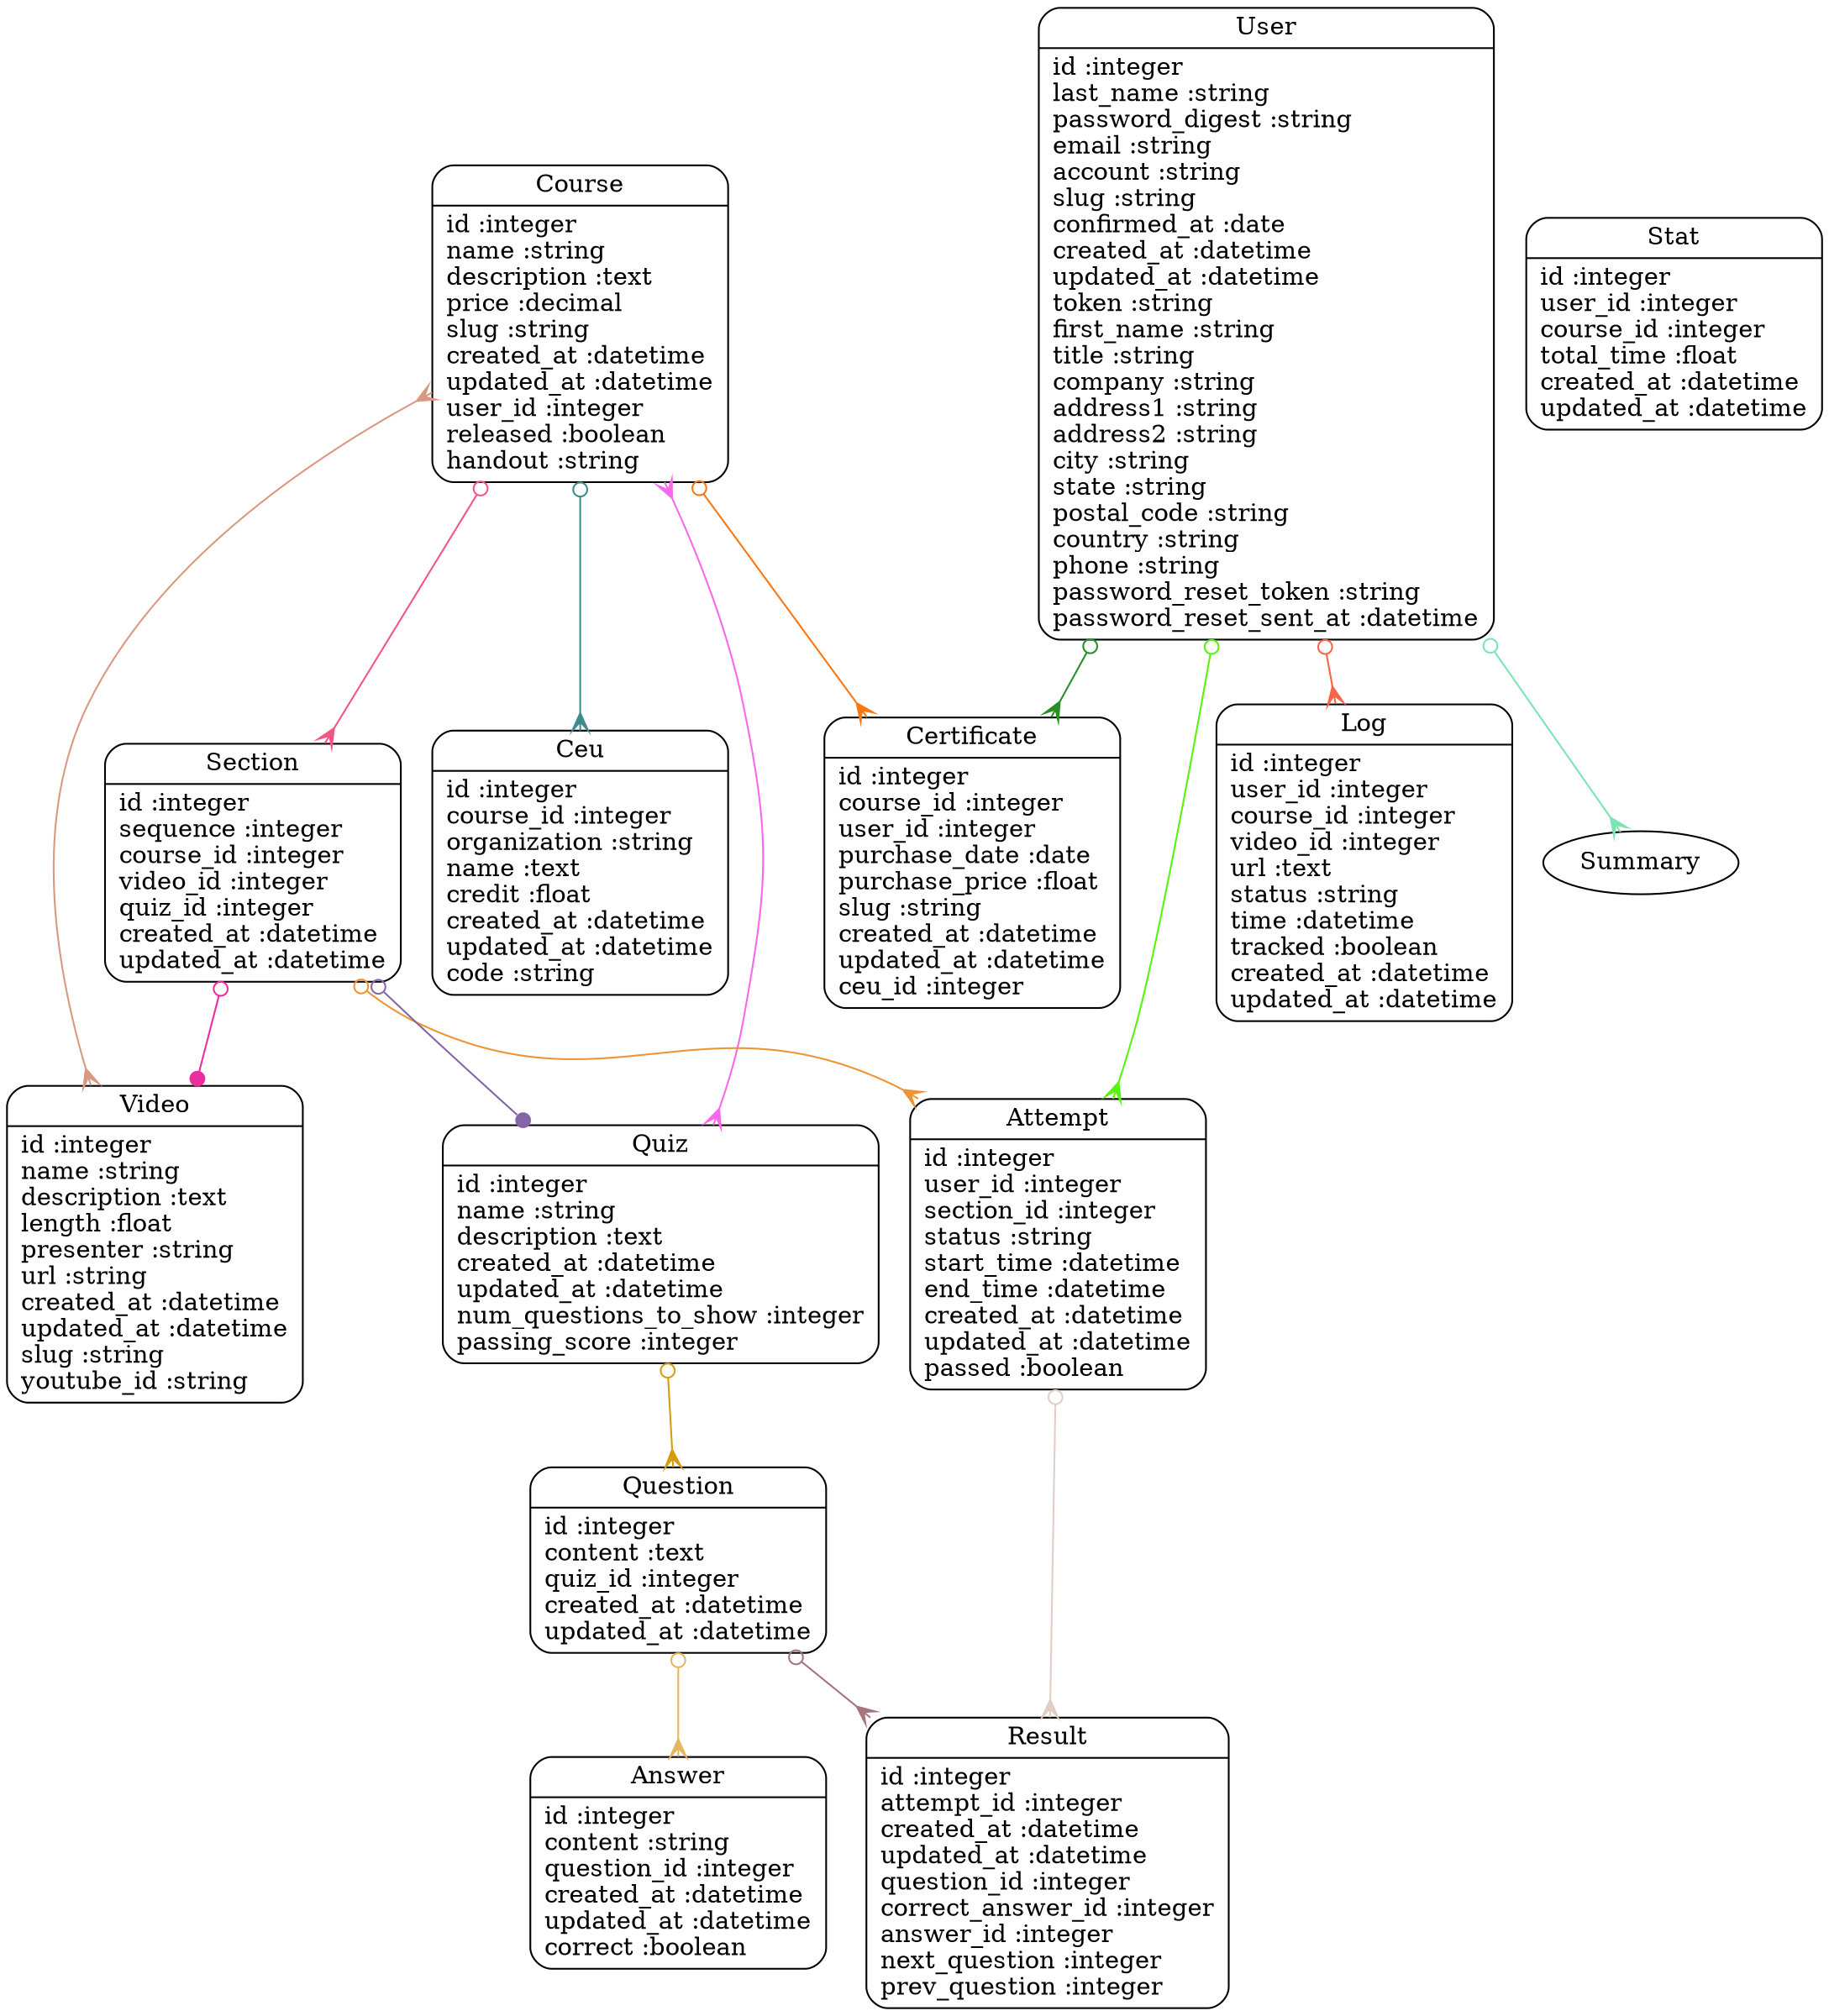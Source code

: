 digraph models_diagram {
	graph[overlap=false, splines=true]
	"Answer" [shape=Mrecord, label="{Answer|id :integer\lcontent :string\lquestion_id :integer\lcreated_at :datetime\lupdated_at :datetime\lcorrect :boolean\l}"]
	"Attempt" [shape=Mrecord, label="{Attempt|id :integer\luser_id :integer\lsection_id :integer\lstatus :string\lstart_time :datetime\lend_time :datetime\lcreated_at :datetime\lupdated_at :datetime\lpassed :boolean\l}"]
	"Certificate" [shape=Mrecord, label="{Certificate|id :integer\lcourse_id :integer\luser_id :integer\lpurchase_date :date\lpurchase_price :float\lslug :string\lcreated_at :datetime\lupdated_at :datetime\lceu_id :integer\l}"]
	"Ceu" [shape=Mrecord, label="{Ceu|id :integer\lcourse_id :integer\lorganization :string\lname :text\lcredit :float\lcreated_at :datetime\lupdated_at :datetime\lcode :string\l}"]
	"Course" [shape=Mrecord, label="{Course|id :integer\lname :string\ldescription :text\lprice :decimal\lslug :string\lcreated_at :datetime\lupdated_at :datetime\luser_id :integer\lreleased :boolean\lhandout :string\l}"]
	"Log" [shape=Mrecord, label="{Log|id :integer\luser_id :integer\lcourse_id :integer\lvideo_id :integer\lurl :text\lstatus :string\ltime :datetime\ltracked :boolean\lcreated_at :datetime\lupdated_at :datetime\l}"]
	"Question" [shape=Mrecord, label="{Question|id :integer\lcontent :text\lquiz_id :integer\lcreated_at :datetime\lupdated_at :datetime\l}"]
	"Quiz" [shape=Mrecord, label="{Quiz|id :integer\lname :string\ldescription :text\lcreated_at :datetime\lupdated_at :datetime\lnum_questions_to_show :integer\lpassing_score :integer\l}"]
	"Result" [shape=Mrecord, label="{Result|id :integer\lattempt_id :integer\lcreated_at :datetime\lupdated_at :datetime\lquestion_id :integer\lcorrect_answer_id :integer\lanswer_id :integer\lnext_question :integer\lprev_question :integer\l}"]
	"Section" [shape=Mrecord, label="{Section|id :integer\lsequence :integer\lcourse_id :integer\lvideo_id :integer\lquiz_id :integer\lcreated_at :datetime\lupdated_at :datetime\l}"]
	"Stat" [shape=Mrecord, label="{Stat|id :integer\luser_id :integer\lcourse_id :integer\ltotal_time :float\lcreated_at :datetime\lupdated_at :datetime\l}"]
	"User" [shape=Mrecord, label="{User|id :integer\llast_name :string\lpassword_digest :string\lemail :string\laccount :string\lslug :string\lconfirmed_at :date\lcreated_at :datetime\lupdated_at :datetime\ltoken :string\lfirst_name :string\ltitle :string\lcompany :string\laddress1 :string\laddress2 :string\lcity :string\lstate :string\lpostal_code :string\lcountry :string\lphone :string\lpassword_reset_token :string\lpassword_reset_sent_at :datetime\l}"]
	"Video" [shape=Mrecord, label="{Video|id :integer\lname :string\ldescription :text\llength :float\lpresenter :string\lurl :string\lcreated_at :datetime\lupdated_at :datetime\lslug :string\lyoutube_id :string\l}"]
	"Attempt" -> "Result" [arrowtail=odot, arrowhead=crow, dir=both color="#E1CEC5"]
	"Course" -> "Section" [arrowtail=odot, arrowhead=crow, dir=both color="#F45584"]
	"Course" -> "Video" [arrowtail=crow, arrowhead=crow, dir=both color="#DA9881"]
	"Course" -> "Quiz" [arrowtail=crow, arrowhead=crow, dir=both color="#F768ED"]
	"Course" -> "Certificate" [arrowtail=odot, arrowhead=crow, dir=both color="#FB760F"]
	"Course" -> "Ceu" [arrowtail=odot, arrowhead=crow, dir=both color="#3F8B8B"]
	"Question" -> "Answer" [arrowtail=odot, arrowhead=crow, dir=both color="#E5B660"]
	"Question" -> "Result" [arrowtail=odot, arrowhead=crow, dir=both color="#A5747D"]
	"Quiz" -> "Question" [arrowtail=odot, arrowhead=crow, dir=both color="#D69C0F"]
	"Section" -> "Video" [arrowtail=odot, arrowhead=dot, dir=both color="#E82E9E"]
	"Section" -> "Quiz" [arrowtail=odot, arrowhead=dot, dir=both color="#8565A6"]
	"Section" -> "Attempt" [arrowtail=odot, arrowhead=crow, dir=both color="#EF9434"]
	"User" -> "Certificate" [arrowtail=odot, arrowhead=crow, dir=both color="#268F26"]
	"User" -> "Attempt" [arrowtail=odot, arrowhead=crow, dir=both color="#57F40B"]
	"User" -> "Log" [arrowtail=odot, arrowhead=crow, dir=both color="#F96348"]
	"User" -> "Summary" [arrowtail=odot, arrowhead=crow, dir=both color="#79E5B2"]
}
